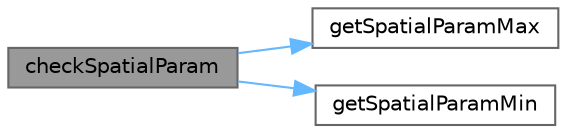 digraph "checkSpatialParam"
{
 // LATEX_PDF_SIZE
  bgcolor="transparent";
  edge [fontname=Helvetica,fontsize=10,labelfontname=Helvetica,labelfontsize=10];
  node [fontname=Helvetica,fontsize=10,shape=box,height=0.2,width=0.4];
  rankdir="LR";
  Node1 [id="Node000001",label="checkSpatialParam",height=0.2,width=0.4,color="gray40", fillcolor="grey60", style="filled", fontcolor="black",tooltip=" "];
  Node1 -> Node2 [id="edge1_Node000001_Node000002",color="steelblue1",style="solid",tooltip=" "];
  Node2 [id="Node000002",label="getSpatialParamMax",height=0.2,width=0.4,color="grey40", fillcolor="white", style="filled",URL="$dd/dda/spatial_params_8c.html#a696f50b02206ae689549f1192f617cee",tooltip=" "];
  Node1 -> Node3 [id="edge2_Node000001_Node000003",color="steelblue1",style="solid",tooltip=" "];
  Node3 [id="Node000003",label="getSpatialParamMin",height=0.2,width=0.4,color="grey40", fillcolor="white", style="filled",URL="$dd/dda/spatial_params_8c.html#af17b7d53571217e6a8ef835e21843c40",tooltip=" "];
}
